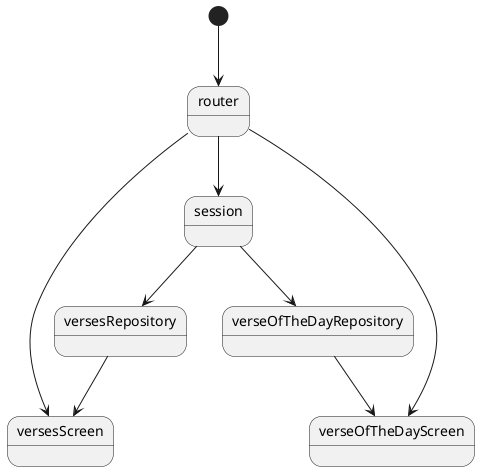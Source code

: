 @startuml
[*] --> router

router --> session
session --> versesRepository
session --> verseOfTheDayRepository

versesRepository --> versesScreen
verseOfTheDayRepository --> verseOfTheDayScreen

router --> versesScreen
router --> verseOfTheDayScreen

@enduml

